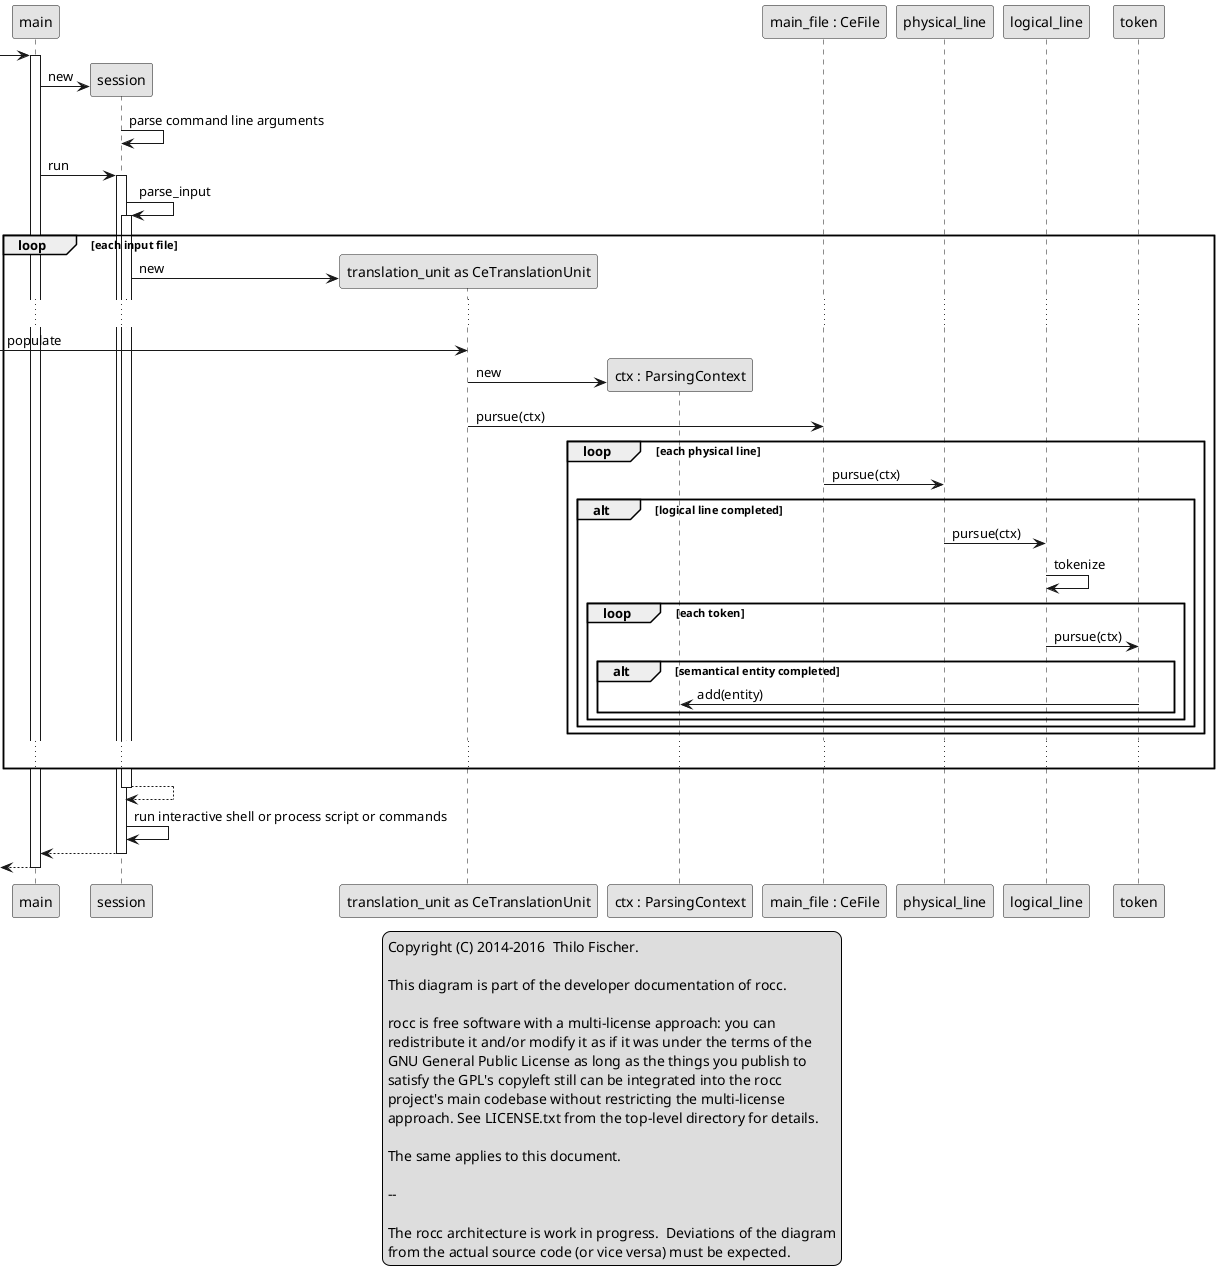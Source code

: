 @startuml

legend center
  Copyright (C) 2014-2016  Thilo Fischer.
  
  This diagram is part of the developer documentation of rocc.
 
  rocc is free software with a multi-license approach: you can
  redistribute it and/or modify it as if it was under the terms of the
  GNU General Public License as long as the things you publish to
  satisfy the GPL's copyleft still can be integrated into the rocc
  project's main codebase without restricting the multi-license
  approach. See LICENSE.txt from the top-level directory for details.
 
  The same applies to this document.

  --

  The rocc architecture is work in progress.  Deviations of the diagram
  from the actual source code (or vice versa) must be expected.
endlegend

skinparam monochrome true

[-> main
activate main

create session
main -> session: new
session -> session: parse command line arguments
main -> session: run
activate session
session -> session: parse_input
activate session

loop each input file

participant "translation_unit as CeTranslationUnit" as translation_unit
create translation_unit
session -> translation_unit: new

...

[-> translation_unit: populate

participant "ctx : ParsingContext" as ParsingContext

create ParsingContext
translation_unit -> ParsingContext : new

participant "main_file : CeFile" as main_file
translation_unit -> main_file : pursue(ctx)

loop each physical line

main_file -> physical_line : pursue(ctx)

alt logical line completed

physical_line -> logical_line : pursue(ctx)

logical_line -> logical_line : tokenize

loop each token

logical_line -> token : pursue(ctx)

alt semantical entity completed

token -> ParsingContext : add(entity)

end 'alt semantical entity completed

end 'loop each token

end 'alt logical line completed

end 'loop each physical line

...

end 'loop each input file

session --> session
deactivate session

session -> session: run interactive shell or process script or commands

session --> main
deactivate session

[<-- main 
deactivate main

@enduml

